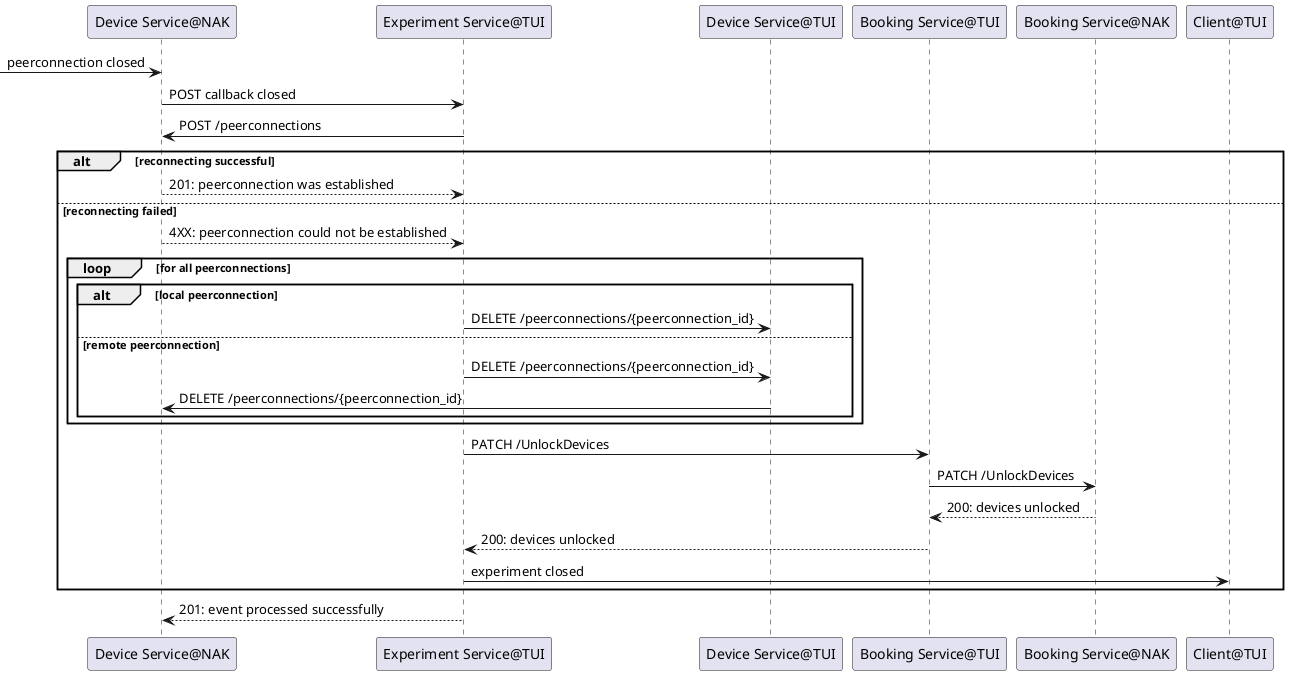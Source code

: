 @startuml PeerconnectionClosedRetry

[-> "Device Service@NAK": peerconnection closed
"Device Service@NAK" -> "Experiment Service@TUI": POST callback closed
    
"Experiment Service@TUI" -> "Device Service@NAK": POST /peerconnections

alt reconnecting successful

    "Device Service@NAK" --> "Experiment Service@TUI": 201: peerconnection was established

else reconnecting failed

    "Device Service@NAK" --> "Experiment Service@TUI": 4XX: peerconnection could not be established

    loop for all peerconnections

        alt local peerconnection

            "Experiment Service@TUI" -> "Device Service@TUI": DELETE /peerconnections/{peerconnection_id}

        else remote peerconnection

            "Experiment Service@TUI" -> "Device Service@TUI": DELETE /peerconnections/{peerconnection_id}
            "Device Service@TUI" -> "Device Service@NAK": DELETE /peerconnections/{peerconnection_id}

        end

    end

    "Experiment Service@TUI" -> "Booking Service@TUI": PATCH /UnlockDevices
    "Booking Service@TUI" -> "Booking Service@NAK": PATCH /UnlockDevices
    "Booking Service@NAK" --> "Booking Service@TUI": 200: devices unlocked
    "Booking Service@TUI" --> "Experiment Service@TUI": 200: devices unlocked
    "Experiment Service@TUI" -> Client@TUI: experiment closed

end

"Experiment Service@TUI" --> "Device Service@NAK": 201: event processed successfully

@enduml